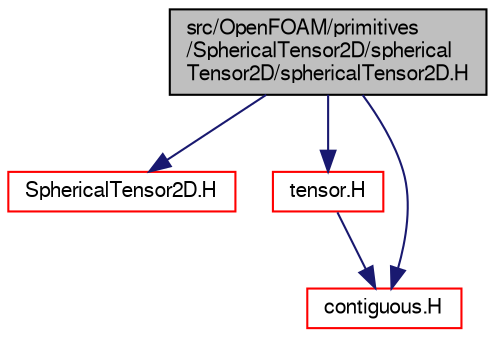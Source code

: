 digraph "src/OpenFOAM/primitives/SphericalTensor2D/sphericalTensor2D/sphericalTensor2D.H"
{
  bgcolor="transparent";
  edge [fontname="FreeSans",fontsize="10",labelfontname="FreeSans",labelfontsize="10"];
  node [fontname="FreeSans",fontsize="10",shape=record];
  Node1 [label="src/OpenFOAM/primitives\l/SphericalTensor2D/spherical\lTensor2D/sphericalTensor2D.H",height=0.2,width=0.4,color="black", fillcolor="grey75", style="filled" fontcolor="black"];
  Node1 -> Node2 [color="midnightblue",fontsize="10",style="solid",fontname="FreeSans"];
  Node2 [label="SphericalTensor2D.H",height=0.2,width=0.4,color="red",URL="$a08493.html"];
  Node1 -> Node3 [color="midnightblue",fontsize="10",style="solid",fontname="FreeSans"];
  Node3 [label="tensor.H",height=0.2,width=0.4,color="red",URL="$a08556.html"];
  Node3 -> Node4 [color="midnightblue",fontsize="10",style="solid",fontname="FreeSans"];
  Node4 [label="contiguous.H",height=0.2,width=0.4,color="red",URL="$a08354.html",tooltip="Template function to specify if the data of a type are contiguous. "];
  Node1 -> Node4 [color="midnightblue",fontsize="10",style="solid",fontname="FreeSans"];
}
